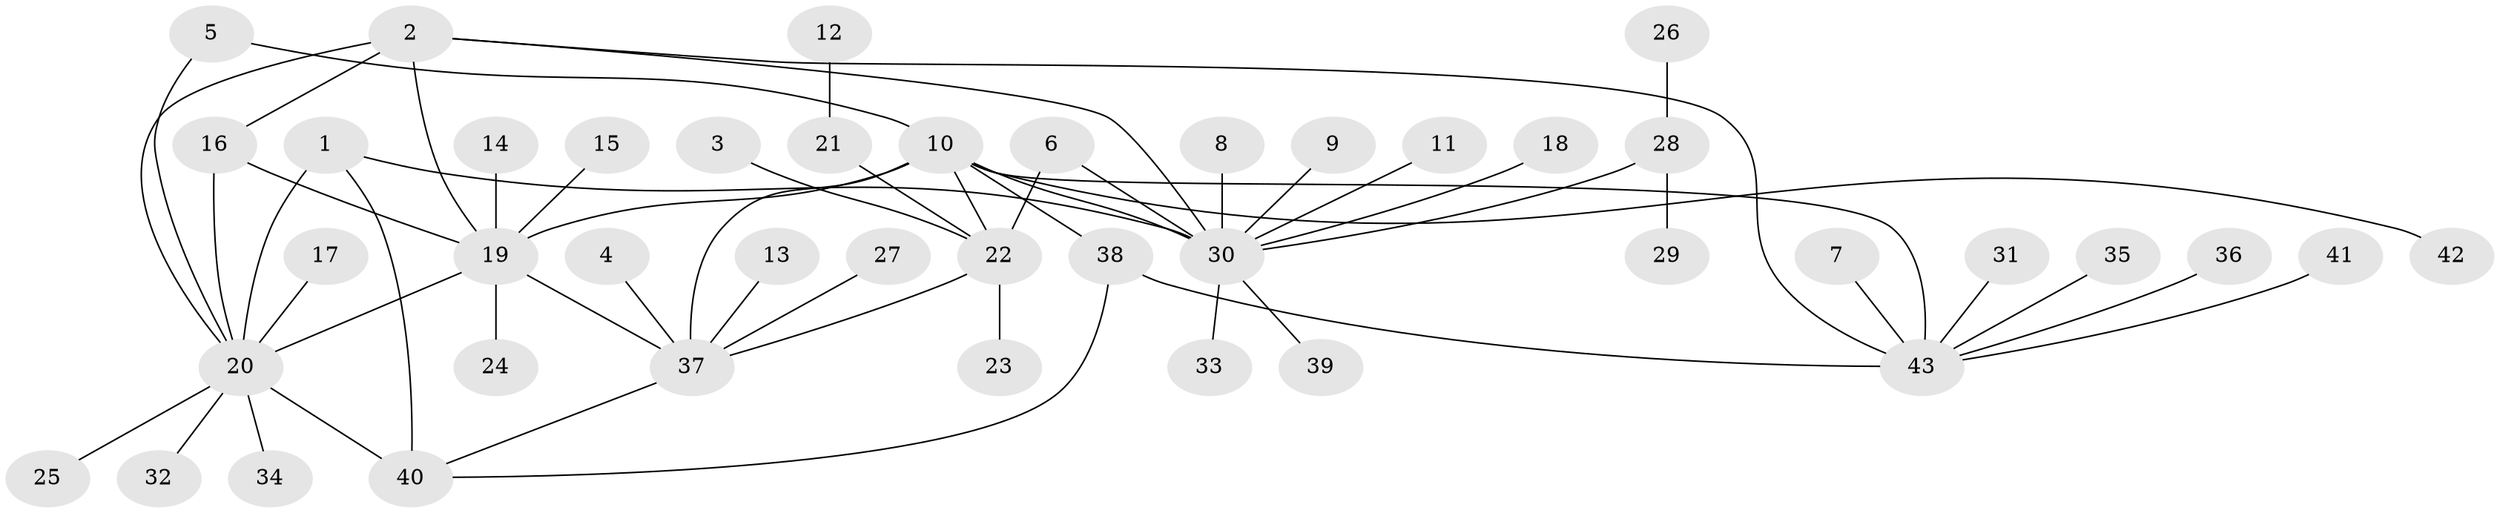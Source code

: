 // original degree distribution, {4: 0.047619047619047616, 6: 0.047619047619047616, 7: 0.03571428571428571, 9: 0.03571428571428571, 3: 0.08333333333333333, 5: 0.03571428571428571, 8: 0.023809523809523808, 10: 0.011904761904761904, 2: 0.13095238095238096, 1: 0.5476190476190477}
// Generated by graph-tools (version 1.1) at 2025/50/03/09/25 03:50:36]
// undirected, 43 vertices, 56 edges
graph export_dot {
graph [start="1"]
  node [color=gray90,style=filled];
  1;
  2;
  3;
  4;
  5;
  6;
  7;
  8;
  9;
  10;
  11;
  12;
  13;
  14;
  15;
  16;
  17;
  18;
  19;
  20;
  21;
  22;
  23;
  24;
  25;
  26;
  27;
  28;
  29;
  30;
  31;
  32;
  33;
  34;
  35;
  36;
  37;
  38;
  39;
  40;
  41;
  42;
  43;
  1 -- 20 [weight=2.0];
  1 -- 30 [weight=1.0];
  1 -- 40 [weight=2.0];
  2 -- 16 [weight=1.0];
  2 -- 19 [weight=1.0];
  2 -- 20 [weight=1.0];
  2 -- 30 [weight=1.0];
  2 -- 43 [weight=1.0];
  3 -- 22 [weight=1.0];
  4 -- 37 [weight=1.0];
  5 -- 10 [weight=1.0];
  5 -- 20 [weight=1.0];
  6 -- 22 [weight=1.0];
  6 -- 30 [weight=1.0];
  7 -- 43 [weight=1.0];
  8 -- 30 [weight=1.0];
  9 -- 30 [weight=1.0];
  10 -- 19 [weight=1.0];
  10 -- 22 [weight=1.0];
  10 -- 30 [weight=5.0];
  10 -- 37 [weight=2.0];
  10 -- 38 [weight=2.0];
  10 -- 42 [weight=1.0];
  10 -- 43 [weight=1.0];
  11 -- 30 [weight=1.0];
  12 -- 21 [weight=1.0];
  13 -- 37 [weight=1.0];
  14 -- 19 [weight=1.0];
  15 -- 19 [weight=1.0];
  16 -- 19 [weight=1.0];
  16 -- 20 [weight=1.0];
  17 -- 20 [weight=1.0];
  18 -- 30 [weight=1.0];
  19 -- 20 [weight=1.0];
  19 -- 24 [weight=1.0];
  19 -- 37 [weight=1.0];
  20 -- 25 [weight=1.0];
  20 -- 32 [weight=1.0];
  20 -- 34 [weight=2.0];
  20 -- 40 [weight=1.0];
  21 -- 22 [weight=1.0];
  22 -- 23 [weight=1.0];
  22 -- 37 [weight=2.0];
  26 -- 28 [weight=1.0];
  27 -- 37 [weight=1.0];
  28 -- 29 [weight=1.0];
  28 -- 30 [weight=1.0];
  30 -- 33 [weight=1.0];
  30 -- 39 [weight=1.0];
  31 -- 43 [weight=1.0];
  35 -- 43 [weight=1.0];
  36 -- 43 [weight=1.0];
  37 -- 40 [weight=1.0];
  38 -- 40 [weight=1.0];
  38 -- 43 [weight=2.0];
  41 -- 43 [weight=1.0];
}

